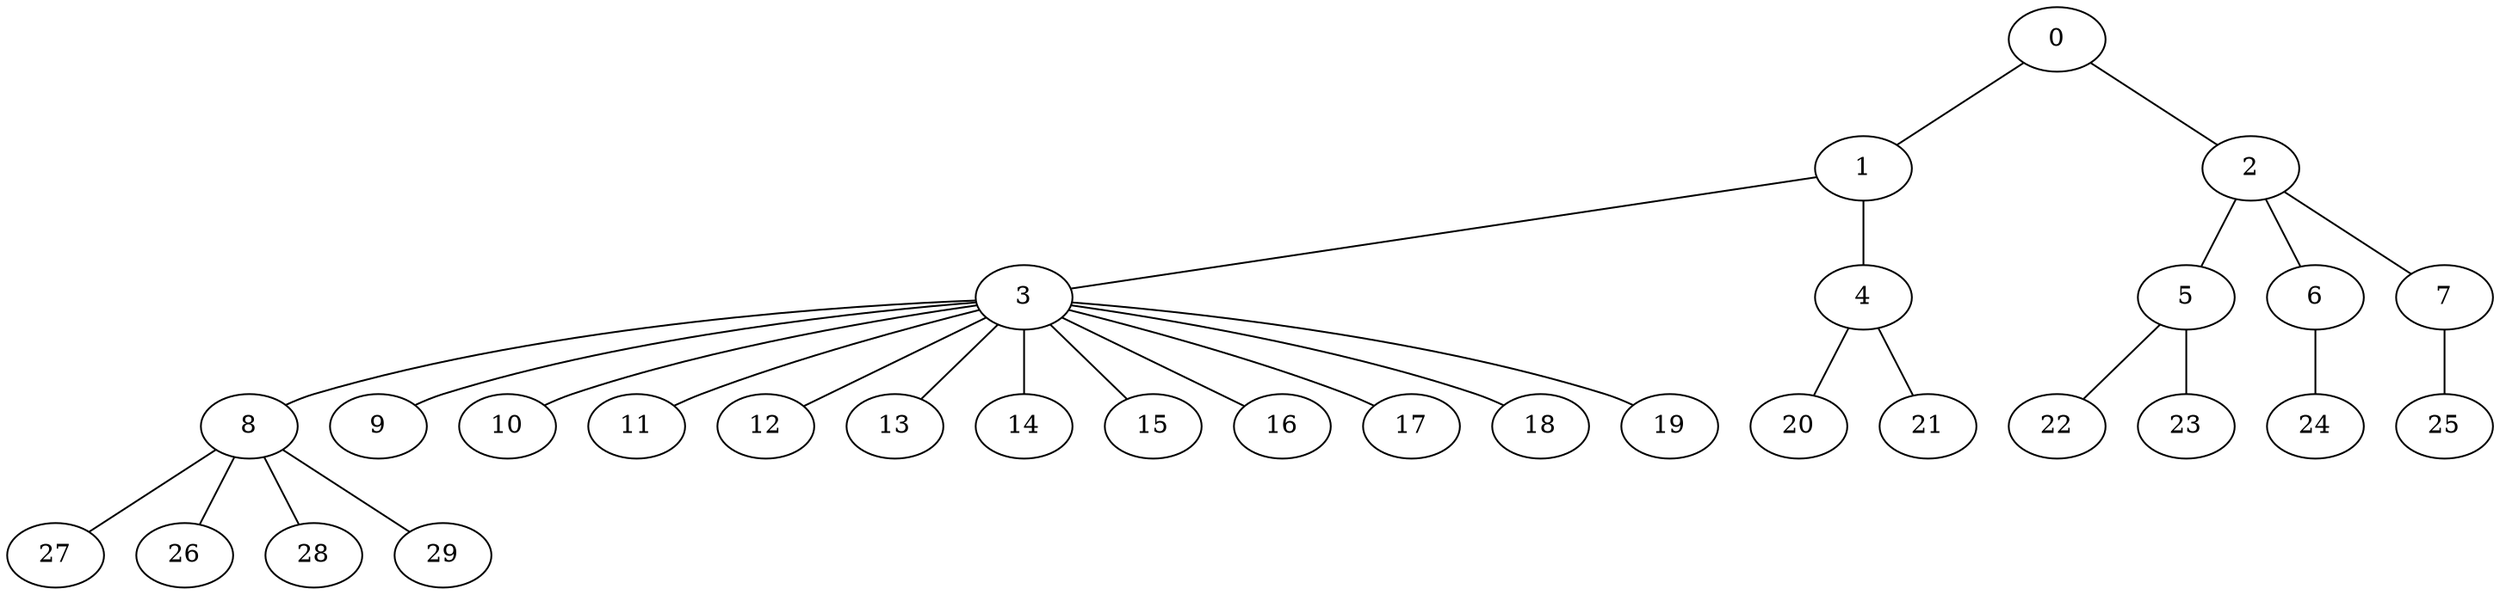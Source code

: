 
graph graphname {
    0 -- 1
0 -- 2
1 -- 3
1 -- 4
2 -- 5
2 -- 6
2 -- 7
3 -- 8
3 -- 9
3 -- 10
3 -- 11
3 -- 12
3 -- 13
3 -- 14
3 -- 15
3 -- 16
3 -- 17
3 -- 18
3 -- 19
4 -- 20
4 -- 21
5 -- 22
5 -- 23
6 -- 24
7 -- 25
8 -- 27
8 -- 26
8 -- 28
8 -- 29

}
